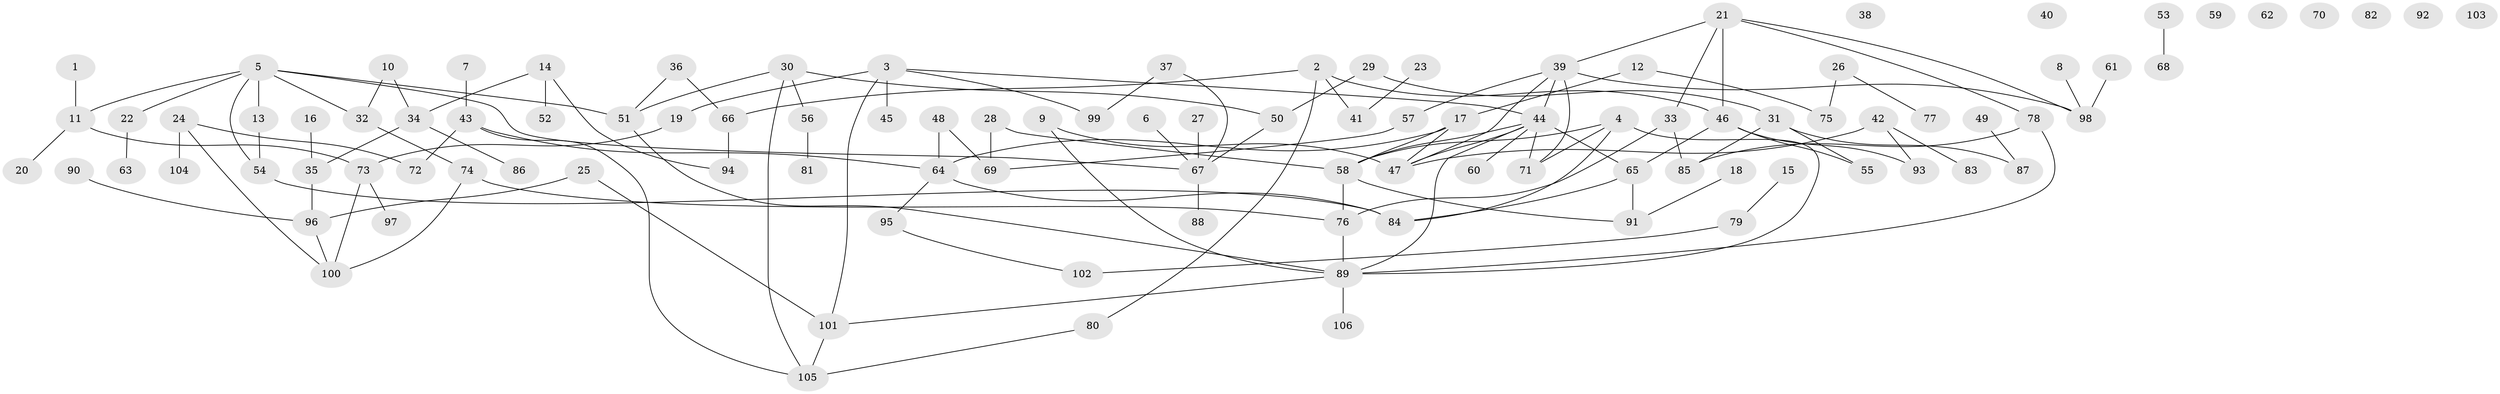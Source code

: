// coarse degree distribution, {3: 0.1232876712328767, 7: 0.0273972602739726, 5: 0.0684931506849315, 6: 0.0547945205479452, 1: 0.273972602739726, 2: 0.1917808219178082, 8: 0.0136986301369863, 4: 0.0958904109589041, 0: 0.1232876712328767, 10: 0.0273972602739726}
// Generated by graph-tools (version 1.1) at 2025/23/03/03/25 07:23:27]
// undirected, 106 vertices, 132 edges
graph export_dot {
graph [start="1"]
  node [color=gray90,style=filled];
  1;
  2;
  3;
  4;
  5;
  6;
  7;
  8;
  9;
  10;
  11;
  12;
  13;
  14;
  15;
  16;
  17;
  18;
  19;
  20;
  21;
  22;
  23;
  24;
  25;
  26;
  27;
  28;
  29;
  30;
  31;
  32;
  33;
  34;
  35;
  36;
  37;
  38;
  39;
  40;
  41;
  42;
  43;
  44;
  45;
  46;
  47;
  48;
  49;
  50;
  51;
  52;
  53;
  54;
  55;
  56;
  57;
  58;
  59;
  60;
  61;
  62;
  63;
  64;
  65;
  66;
  67;
  68;
  69;
  70;
  71;
  72;
  73;
  74;
  75;
  76;
  77;
  78;
  79;
  80;
  81;
  82;
  83;
  84;
  85;
  86;
  87;
  88;
  89;
  90;
  91;
  92;
  93;
  94;
  95;
  96;
  97;
  98;
  99;
  100;
  101;
  102;
  103;
  104;
  105;
  106;
  1 -- 11;
  2 -- 41;
  2 -- 46;
  2 -- 66;
  2 -- 80;
  3 -- 19;
  3 -- 44;
  3 -- 45;
  3 -- 99;
  3 -- 101;
  4 -- 58;
  4 -- 71;
  4 -- 84;
  4 -- 89;
  5 -- 11;
  5 -- 13;
  5 -- 22;
  5 -- 32;
  5 -- 51;
  5 -- 54;
  5 -- 67;
  6 -- 67;
  7 -- 43;
  8 -- 98;
  9 -- 47;
  9 -- 89;
  10 -- 32;
  10 -- 34;
  11 -- 20;
  11 -- 73;
  12 -- 17;
  12 -- 75;
  13 -- 54;
  14 -- 34;
  14 -- 52;
  14 -- 94;
  15 -- 79;
  16 -- 35;
  17 -- 47;
  17 -- 58;
  17 -- 64;
  18 -- 91;
  19 -- 73;
  21 -- 33;
  21 -- 39;
  21 -- 46;
  21 -- 78;
  21 -- 98;
  22 -- 63;
  23 -- 41;
  24 -- 72;
  24 -- 100;
  24 -- 104;
  25 -- 96;
  25 -- 101;
  26 -- 75;
  26 -- 77;
  27 -- 67;
  28 -- 58;
  28 -- 69;
  29 -- 31;
  29 -- 50;
  30 -- 50;
  30 -- 51;
  30 -- 56;
  30 -- 105;
  31 -- 55;
  31 -- 85;
  31 -- 87;
  32 -- 74;
  33 -- 76;
  33 -- 85;
  34 -- 35;
  34 -- 86;
  35 -- 96;
  36 -- 51;
  36 -- 66;
  37 -- 67;
  37 -- 99;
  39 -- 44;
  39 -- 47;
  39 -- 57;
  39 -- 71;
  39 -- 98;
  42 -- 47;
  42 -- 83;
  42 -- 93;
  43 -- 64;
  43 -- 72;
  43 -- 105;
  44 -- 47;
  44 -- 58;
  44 -- 60;
  44 -- 65;
  44 -- 71;
  44 -- 89;
  46 -- 55;
  46 -- 65;
  46 -- 93;
  48 -- 64;
  48 -- 69;
  49 -- 87;
  50 -- 67;
  51 -- 89;
  53 -- 68;
  54 -- 84;
  56 -- 81;
  57 -- 69;
  58 -- 76;
  58 -- 91;
  61 -- 98;
  64 -- 84;
  64 -- 95;
  65 -- 84;
  65 -- 91;
  66 -- 94;
  67 -- 88;
  73 -- 97;
  73 -- 100;
  74 -- 76;
  74 -- 100;
  76 -- 89;
  78 -- 85;
  78 -- 89;
  79 -- 102;
  80 -- 105;
  89 -- 101;
  89 -- 106;
  90 -- 96;
  95 -- 102;
  96 -- 100;
  101 -- 105;
}
